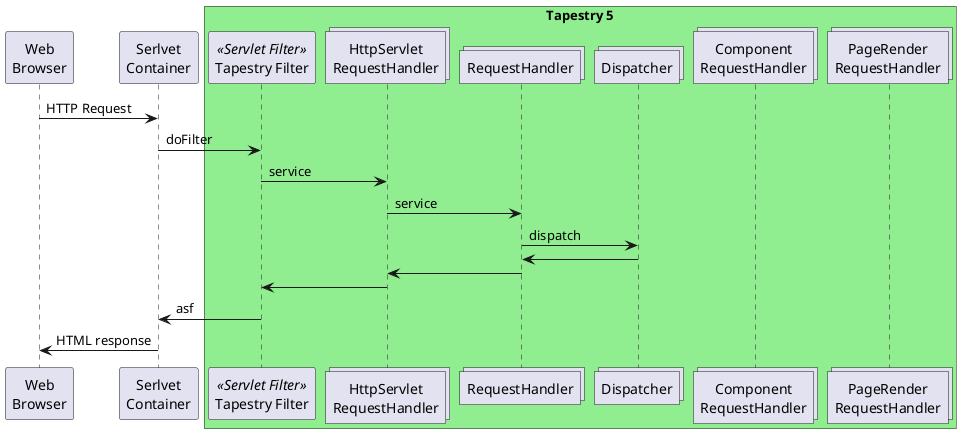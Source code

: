 @startuml

participant "Web\nBrowser" as browser
participant "Serlvet\nContainer" as container
box "Tapestry 5" #Lightgreen
participant "Tapestry Filter" as Tapestry << Servlet Filter >>
collections "HttpServlet\nRequestHandler" as HttpServletRequestHandler
collections RequestHandler
collections Dispatcher
collections "Component\nRequestHandler" as ComponentRequestHandler
collections "PageRender\nRequestHandler" as PageRenderRequestHandler
end box

browser -> container: HTTP Request
container -> Tapestry: doFilter
Tapestry -> HttpServletRequestHandler: service
HttpServletRequestHandler -> RequestHandler: service
RequestHandler -> Dispatcher: dispatch
Dispatcher -> RequestHandler
RequestHandler -> HttpServletRequestHandler
HttpServletRequestHandler -> Tapestry
Tapestry -> container: asf
container -> browser: HTML response
@enduml
